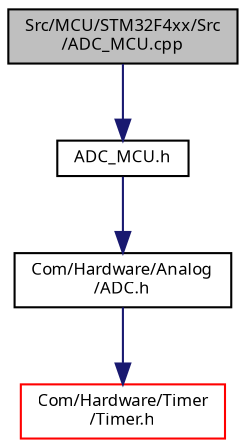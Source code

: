 digraph "Src/MCU/STM32F4xx/Src/ADC_MCU.cpp"
{
  edge [fontname="Sans",fontsize="8",labelfontname="Sans",labelfontsize="8"];
  node [fontname="Sans",fontsize="8",shape=record];
  Node1 [label="Src/MCU/STM32F4xx/Src\l/ADC_MCU.cpp",height=0.2,width=0.4,color="black", fillcolor="grey75", style="filled", fontcolor="black"];
  Node1 -> Node2 [color="midnightblue",fontsize="8",style="solid",fontname="Sans"];
  Node2 [label="ADC_MCU.h",height=0.2,width=0.4,color="black", fillcolor="white", style="filled",URL="$_a_d_c___m_c_u_8h.html"];
  Node2 -> Node3 [color="midnightblue",fontsize="8",style="solid",fontname="Sans"];
  Node3 [label="Com/Hardware/Analog\l/ADC.h",height=0.2,width=0.4,color="black", fillcolor="white", style="filled",URL="$_a_d_c_8h.html"];
  Node3 -> Node4 [color="midnightblue",fontsize="8",style="solid",fontname="Sans"];
  Node4 [label="Com/Hardware/Timer\l/Timer.h",height=0.2,width=0.4,color="red", fillcolor="white", style="filled",URL="$_hardware_2_timer_2_timer_8h_source.html"];
}
